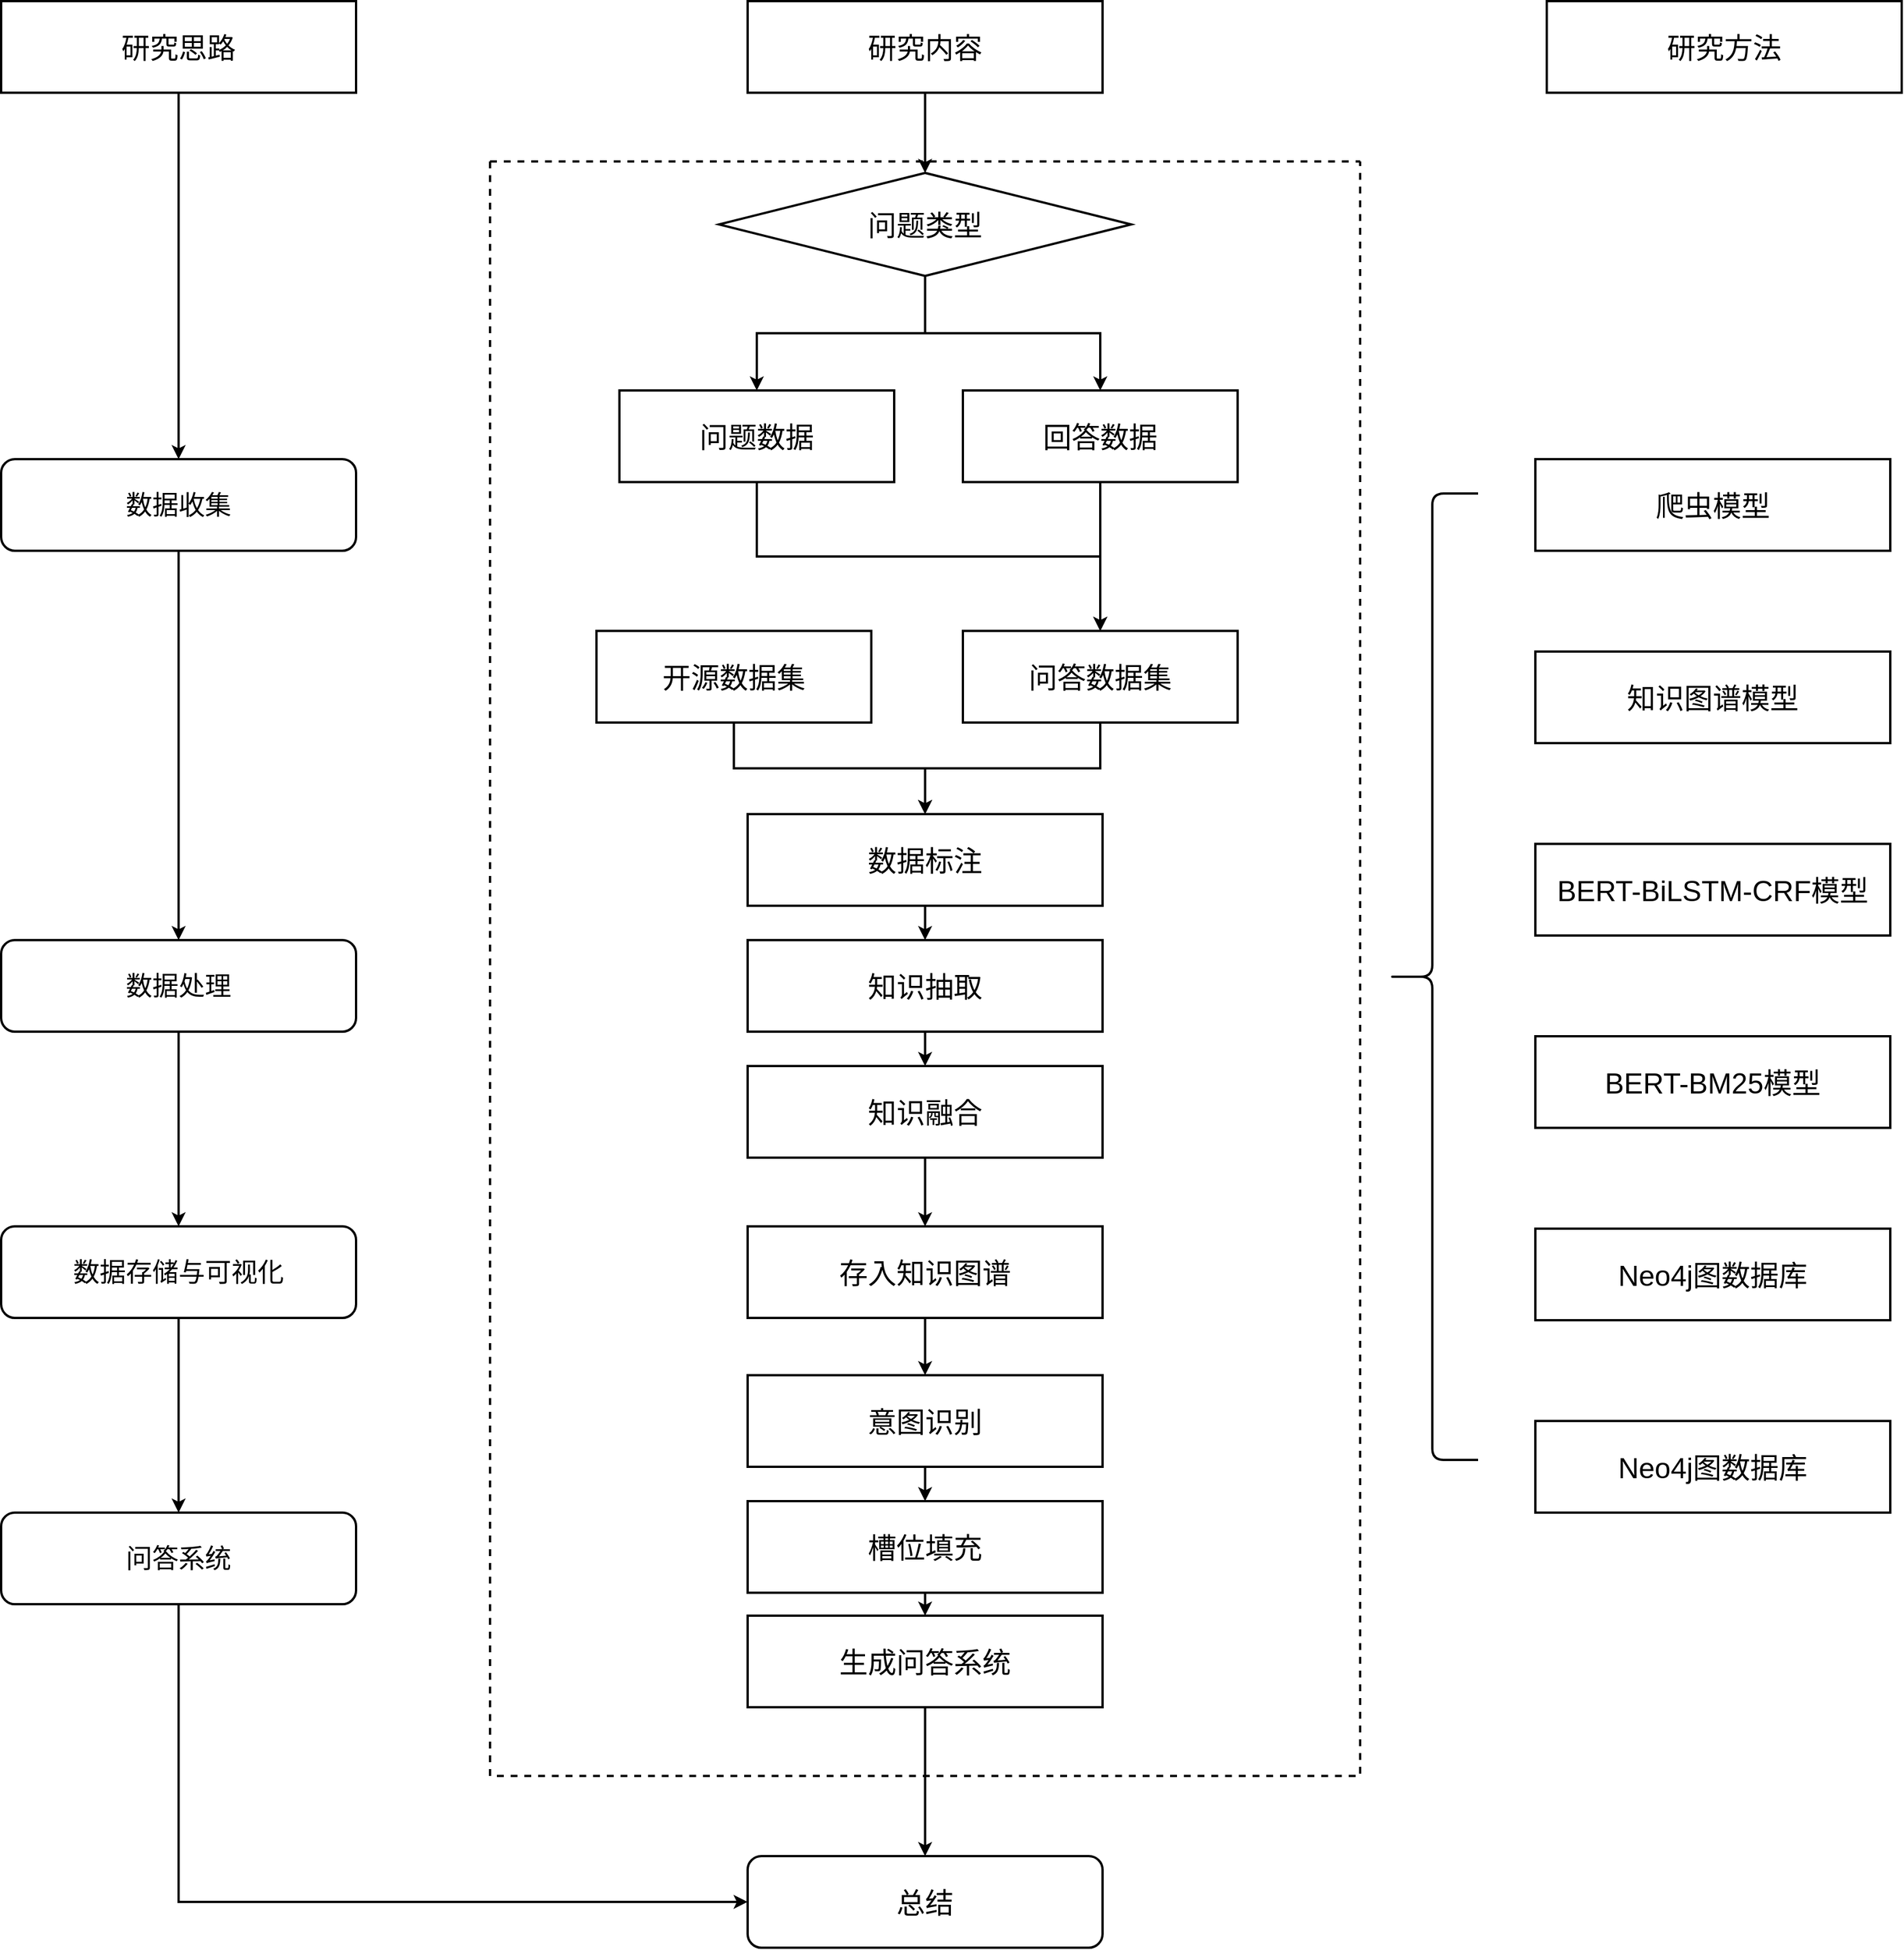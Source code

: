 <mxfile version="21.3.5" type="github">
  <diagram name="第 1 页" id="BkI8JdYgQdZCdrs7bFFf">
    <mxGraphModel dx="4097" dy="2120" grid="1" gridSize="10" guides="1" tooltips="1" connect="1" arrows="1" fold="1" page="1" pageScale="1" pageWidth="2339" pageHeight="3300" math="0" shadow="0">
      <root>
        <mxCell id="0" />
        <mxCell id="1" parent="0" />
        <mxCell id="ffHTg9A-WrRPwyuQ6HW6-67" style="edgeStyle=orthogonalEdgeStyle;rounded=0;orthogonalLoop=1;jettySize=auto;html=1;exitX=0.5;exitY=1;exitDx=0;exitDy=0;strokeWidth=2;" edge="1" parent="1" source="ffHTg9A-WrRPwyuQ6HW6-4" target="ffHTg9A-WrRPwyuQ6HW6-38">
          <mxGeometry relative="1" as="geometry" />
        </mxCell>
        <mxCell id="ffHTg9A-WrRPwyuQ6HW6-4" value="&lt;font style=&quot;font-size: 23px;&quot;&gt;数据收集&lt;/font&gt;" style="rounded=1;whiteSpace=wrap;html=1;strokeWidth=2;" vertex="1" parent="1">
          <mxGeometry x="150" y="480" width="310" height="80" as="geometry" />
        </mxCell>
        <mxCell id="ffHTg9A-WrRPwyuQ6HW6-45" style="edgeStyle=orthogonalEdgeStyle;rounded=0;orthogonalLoop=1;jettySize=auto;html=1;exitX=0.5;exitY=1;exitDx=0;exitDy=0;entryX=0.5;entryY=0;entryDx=0;entryDy=0;strokeWidth=2;" edge="1" parent="1" source="ffHTg9A-WrRPwyuQ6HW6-15" target="ffHTg9A-WrRPwyuQ6HW6-43">
          <mxGeometry relative="1" as="geometry" />
        </mxCell>
        <mxCell id="ffHTg9A-WrRPwyuQ6HW6-46" style="edgeStyle=orthogonalEdgeStyle;rounded=0;orthogonalLoop=1;jettySize=auto;html=1;exitX=0.5;exitY=1;exitDx=0;exitDy=0;entryX=0.5;entryY=0;entryDx=0;entryDy=0;strokeWidth=2;" edge="1" parent="1" source="ffHTg9A-WrRPwyuQ6HW6-15" target="ffHTg9A-WrRPwyuQ6HW6-44">
          <mxGeometry relative="1" as="geometry" />
        </mxCell>
        <mxCell id="ffHTg9A-WrRPwyuQ6HW6-15" value="&lt;font style=&quot;font-size: 25px;&quot;&gt;问题类型&lt;/font&gt;" style="rhombus;whiteSpace=wrap;html=1;strokeWidth=2;" vertex="1" parent="1">
          <mxGeometry x="777" y="230" width="360" height="90" as="geometry" />
        </mxCell>
        <mxCell id="ffHTg9A-WrRPwyuQ6HW6-31" value="&lt;font style=&quot;font-size: 25px;&quot;&gt;BERT-BiLSTM-CRF模型&lt;/font&gt;" style="rounded=0;whiteSpace=wrap;html=1;strokeWidth=2;" vertex="1" parent="1">
          <mxGeometry x="1490" y="816" width="310" height="80" as="geometry" />
        </mxCell>
        <mxCell id="ffHTg9A-WrRPwyuQ6HW6-32" value="&lt;font style=&quot;font-size: 25px;&quot;&gt;知识图谱模型&lt;/font&gt;" style="rounded=0;whiteSpace=wrap;html=1;strokeWidth=2;" vertex="1" parent="1">
          <mxGeometry x="1490" y="648" width="310" height="80" as="geometry" />
        </mxCell>
        <mxCell id="ffHTg9A-WrRPwyuQ6HW6-33" value="&lt;font style=&quot;font-size: 25px;&quot;&gt;BERT-BM25模型&lt;/font&gt;" style="rounded=0;whiteSpace=wrap;html=1;strokeWidth=2;" vertex="1" parent="1">
          <mxGeometry x="1490" y="984" width="310" height="80" as="geometry" />
        </mxCell>
        <mxCell id="ffHTg9A-WrRPwyuQ6HW6-34" value="&lt;font style=&quot;font-size: 25px;&quot;&gt;爬虫模型&lt;/font&gt;" style="rounded=0;whiteSpace=wrap;html=1;strokeWidth=2;" vertex="1" parent="1">
          <mxGeometry x="1490" y="480" width="310" height="80" as="geometry" />
        </mxCell>
        <mxCell id="ffHTg9A-WrRPwyuQ6HW6-35" value="&lt;font style=&quot;font-size: 25px;&quot;&gt;研究方法&lt;/font&gt;" style="rounded=0;whiteSpace=wrap;html=1;strokeWidth=2;" vertex="1" parent="1">
          <mxGeometry x="1500" y="80" width="310" height="80" as="geometry" />
        </mxCell>
        <mxCell id="ffHTg9A-WrRPwyuQ6HW6-42" style="edgeStyle=orthogonalEdgeStyle;rounded=0;orthogonalLoop=1;jettySize=auto;html=1;exitX=0.5;exitY=1;exitDx=0;exitDy=0;entryX=0.5;entryY=0;entryDx=0;entryDy=0;strokeWidth=2;" edge="1" parent="1" source="ffHTg9A-WrRPwyuQ6HW6-36" target="ffHTg9A-WrRPwyuQ6HW6-15">
          <mxGeometry relative="1" as="geometry" />
        </mxCell>
        <mxCell id="ffHTg9A-WrRPwyuQ6HW6-36" value="&lt;font style=&quot;font-size: 25px;&quot;&gt;研究内容&lt;/font&gt;" style="rounded=0;whiteSpace=wrap;html=1;strokeWidth=2;" vertex="1" parent="1">
          <mxGeometry x="802" y="80" width="310" height="80" as="geometry" />
        </mxCell>
        <mxCell id="ffHTg9A-WrRPwyuQ6HW6-66" style="edgeStyle=orthogonalEdgeStyle;rounded=0;orthogonalLoop=1;jettySize=auto;html=1;exitX=0.5;exitY=1;exitDx=0;exitDy=0;entryX=0.5;entryY=0;entryDx=0;entryDy=0;strokeWidth=2;" edge="1" parent="1" source="ffHTg9A-WrRPwyuQ6HW6-37" target="ffHTg9A-WrRPwyuQ6HW6-4">
          <mxGeometry relative="1" as="geometry" />
        </mxCell>
        <mxCell id="ffHTg9A-WrRPwyuQ6HW6-37" value="&lt;font style=&quot;font-size: 25px;&quot;&gt;研究思路&lt;/font&gt;" style="rounded=0;whiteSpace=wrap;html=1;strokeWidth=2;" vertex="1" parent="1">
          <mxGeometry x="150" y="80" width="310" height="80" as="geometry" />
        </mxCell>
        <mxCell id="ffHTg9A-WrRPwyuQ6HW6-68" style="edgeStyle=orthogonalEdgeStyle;rounded=0;orthogonalLoop=1;jettySize=auto;html=1;exitX=0.5;exitY=1;exitDx=0;exitDy=0;strokeWidth=2;" edge="1" parent="1" source="ffHTg9A-WrRPwyuQ6HW6-38" target="ffHTg9A-WrRPwyuQ6HW6-39">
          <mxGeometry relative="1" as="geometry" />
        </mxCell>
        <mxCell id="ffHTg9A-WrRPwyuQ6HW6-38" value="&lt;font style=&quot;font-size: 23px;&quot;&gt;数据处理&lt;/font&gt;" style="rounded=1;whiteSpace=wrap;html=1;strokeWidth=2;" vertex="1" parent="1">
          <mxGeometry x="150" y="900" width="310" height="80" as="geometry" />
        </mxCell>
        <mxCell id="ffHTg9A-WrRPwyuQ6HW6-69" style="edgeStyle=orthogonalEdgeStyle;rounded=0;orthogonalLoop=1;jettySize=auto;html=1;exitX=0.5;exitY=1;exitDx=0;exitDy=0;entryX=0.5;entryY=0;entryDx=0;entryDy=0;strokeWidth=2;" edge="1" parent="1" source="ffHTg9A-WrRPwyuQ6HW6-39" target="ffHTg9A-WrRPwyuQ6HW6-41">
          <mxGeometry relative="1" as="geometry" />
        </mxCell>
        <mxCell id="ffHTg9A-WrRPwyuQ6HW6-39" value="&lt;font style=&quot;font-size: 23px;&quot;&gt;数据存储与可视化&lt;/font&gt;" style="rounded=1;whiteSpace=wrap;html=1;strokeWidth=2;" vertex="1" parent="1">
          <mxGeometry x="150" y="1150" width="310" height="80" as="geometry" />
        </mxCell>
        <mxCell id="ffHTg9A-WrRPwyuQ6HW6-74" style="edgeStyle=orthogonalEdgeStyle;rounded=0;orthogonalLoop=1;jettySize=auto;html=1;exitX=0.5;exitY=1;exitDx=0;exitDy=0;entryX=0;entryY=0.5;entryDx=0;entryDy=0;strokeWidth=2;" edge="1" parent="1" source="ffHTg9A-WrRPwyuQ6HW6-41" target="ffHTg9A-WrRPwyuQ6HW6-60">
          <mxGeometry relative="1" as="geometry" />
        </mxCell>
        <mxCell id="ffHTg9A-WrRPwyuQ6HW6-41" value="&lt;font style=&quot;font-size: 23px;&quot;&gt;问答系统&lt;/font&gt;" style="rounded=1;whiteSpace=wrap;html=1;strokeWidth=2;" vertex="1" parent="1">
          <mxGeometry x="150" y="1400" width="310" height="80" as="geometry" />
        </mxCell>
        <mxCell id="ffHTg9A-WrRPwyuQ6HW6-49" style="edgeStyle=orthogonalEdgeStyle;rounded=0;orthogonalLoop=1;jettySize=auto;html=1;exitX=0.5;exitY=1;exitDx=0;exitDy=0;entryX=0.5;entryY=0;entryDx=0;entryDy=0;strokeWidth=2;" edge="1" parent="1" source="ffHTg9A-WrRPwyuQ6HW6-43" target="ffHTg9A-WrRPwyuQ6HW6-48">
          <mxGeometry relative="1" as="geometry" />
        </mxCell>
        <mxCell id="ffHTg9A-WrRPwyuQ6HW6-43" value="&lt;font style=&quot;font-size: 25px;&quot;&gt;问题数据&lt;/font&gt;" style="rounded=0;whiteSpace=wrap;html=1;strokeWidth=2;" vertex="1" parent="1">
          <mxGeometry x="690" y="420" width="240" height="80" as="geometry" />
        </mxCell>
        <mxCell id="ffHTg9A-WrRPwyuQ6HW6-51" style="edgeStyle=orthogonalEdgeStyle;rounded=0;orthogonalLoop=1;jettySize=auto;html=1;exitX=0.5;exitY=1;exitDx=0;exitDy=0;entryX=0.5;entryY=0;entryDx=0;entryDy=0;strokeWidth=2;" edge="1" parent="1" source="ffHTg9A-WrRPwyuQ6HW6-44" target="ffHTg9A-WrRPwyuQ6HW6-48">
          <mxGeometry relative="1" as="geometry" />
        </mxCell>
        <mxCell id="ffHTg9A-WrRPwyuQ6HW6-44" value="&lt;span style=&quot;font-size: 25px;&quot;&gt;回答数据&lt;/span&gt;" style="rounded=0;whiteSpace=wrap;html=1;strokeWidth=2;" vertex="1" parent="1">
          <mxGeometry x="990" y="420" width="240" height="80" as="geometry" />
        </mxCell>
        <mxCell id="ffHTg9A-WrRPwyuQ6HW6-76" style="edgeStyle=orthogonalEdgeStyle;rounded=0;orthogonalLoop=1;jettySize=auto;html=1;exitX=0.5;exitY=1;exitDx=0;exitDy=0;entryX=0.5;entryY=0;entryDx=0;entryDy=0;strokeWidth=2;" edge="1" parent="1" source="ffHTg9A-WrRPwyuQ6HW6-48" target="ffHTg9A-WrRPwyuQ6HW6-55">
          <mxGeometry relative="1" as="geometry" />
        </mxCell>
        <mxCell id="ffHTg9A-WrRPwyuQ6HW6-48" value="&lt;font style=&quot;font-size: 25px;&quot;&gt;问答数据集&lt;/font&gt;" style="rounded=0;whiteSpace=wrap;html=1;strokeWidth=2;" vertex="1" parent="1">
          <mxGeometry x="990" y="630" width="240" height="80" as="geometry" />
        </mxCell>
        <mxCell id="ffHTg9A-WrRPwyuQ6HW6-75" style="edgeStyle=orthogonalEdgeStyle;rounded=0;orthogonalLoop=1;jettySize=auto;html=1;exitX=0.5;exitY=1;exitDx=0;exitDy=0;entryX=0.5;entryY=0;entryDx=0;entryDy=0;strokeWidth=2;" edge="1" parent="1" source="ffHTg9A-WrRPwyuQ6HW6-53" target="ffHTg9A-WrRPwyuQ6HW6-55">
          <mxGeometry relative="1" as="geometry" />
        </mxCell>
        <mxCell id="ffHTg9A-WrRPwyuQ6HW6-53" value="&lt;font style=&quot;font-size: 25px;&quot;&gt;开源数据集&lt;/font&gt;" style="rounded=0;whiteSpace=wrap;html=1;strokeWidth=2;" vertex="1" parent="1">
          <mxGeometry x="670" y="630" width="240" height="80" as="geometry" />
        </mxCell>
        <mxCell id="ffHTg9A-WrRPwyuQ6HW6-77" style="edgeStyle=orthogonalEdgeStyle;rounded=0;orthogonalLoop=1;jettySize=auto;html=1;exitX=0.5;exitY=1;exitDx=0;exitDy=0;entryX=0.5;entryY=0;entryDx=0;entryDy=0;strokeWidth=2;" edge="1" parent="1" source="ffHTg9A-WrRPwyuQ6HW6-55" target="ffHTg9A-WrRPwyuQ6HW6-56">
          <mxGeometry relative="1" as="geometry" />
        </mxCell>
        <mxCell id="ffHTg9A-WrRPwyuQ6HW6-55" value="&lt;font style=&quot;font-size: 25px;&quot;&gt;数据标注&lt;/font&gt;" style="rounded=0;whiteSpace=wrap;html=1;strokeWidth=2;" vertex="1" parent="1">
          <mxGeometry x="802" y="790" width="310" height="80" as="geometry" />
        </mxCell>
        <mxCell id="ffHTg9A-WrRPwyuQ6HW6-78" style="edgeStyle=orthogonalEdgeStyle;rounded=0;orthogonalLoop=1;jettySize=auto;html=1;exitX=0.5;exitY=1;exitDx=0;exitDy=0;entryX=0.5;entryY=0;entryDx=0;entryDy=0;strokeWidth=2;" edge="1" parent="1" source="ffHTg9A-WrRPwyuQ6HW6-56" target="ffHTg9A-WrRPwyuQ6HW6-57">
          <mxGeometry relative="1" as="geometry" />
        </mxCell>
        <mxCell id="ffHTg9A-WrRPwyuQ6HW6-56" value="&lt;span style=&quot;font-size: 25px;&quot;&gt;知识抽取&lt;/span&gt;" style="rounded=0;whiteSpace=wrap;html=1;strokeWidth=2;" vertex="1" parent="1">
          <mxGeometry x="802" y="900" width="310" height="80" as="geometry" />
        </mxCell>
        <mxCell id="ffHTg9A-WrRPwyuQ6HW6-79" style="edgeStyle=orthogonalEdgeStyle;rounded=0;orthogonalLoop=1;jettySize=auto;html=1;exitX=0.5;exitY=1;exitDx=0;exitDy=0;entryX=0.5;entryY=0;entryDx=0;entryDy=0;strokeWidth=2;" edge="1" parent="1" source="ffHTg9A-WrRPwyuQ6HW6-57" target="ffHTg9A-WrRPwyuQ6HW6-59">
          <mxGeometry relative="1" as="geometry" />
        </mxCell>
        <mxCell id="ffHTg9A-WrRPwyuQ6HW6-57" value="&lt;span style=&quot;font-size: 25px;&quot;&gt;知识融合&lt;/span&gt;" style="rounded=0;whiteSpace=wrap;html=1;strokeWidth=2;" vertex="1" parent="1">
          <mxGeometry x="802" y="1010" width="310" height="80" as="geometry" />
        </mxCell>
        <mxCell id="ffHTg9A-WrRPwyuQ6HW6-83" style="edgeStyle=orthogonalEdgeStyle;rounded=0;orthogonalLoop=1;jettySize=auto;html=1;exitX=0.5;exitY=1;exitDx=0;exitDy=0;entryX=0.5;entryY=0;entryDx=0;entryDy=0;strokeWidth=2;" edge="1" parent="1" source="ffHTg9A-WrRPwyuQ6HW6-59" target="ffHTg9A-WrRPwyuQ6HW6-80">
          <mxGeometry relative="1" as="geometry" />
        </mxCell>
        <mxCell id="ffHTg9A-WrRPwyuQ6HW6-59" value="&lt;span style=&quot;font-size: 25px;&quot;&gt;存入知识图谱&lt;/span&gt;" style="rounded=0;whiteSpace=wrap;html=1;strokeWidth=2;" vertex="1" parent="1">
          <mxGeometry x="802" y="1150" width="310" height="80" as="geometry" />
        </mxCell>
        <mxCell id="ffHTg9A-WrRPwyuQ6HW6-60" value="&lt;span style=&quot;font-size: 25px;&quot;&gt;总结&lt;/span&gt;" style="rounded=1;whiteSpace=wrap;html=1;strokeWidth=2;" vertex="1" parent="1">
          <mxGeometry x="802" y="1700" width="310" height="80" as="geometry" />
        </mxCell>
        <mxCell id="ffHTg9A-WrRPwyuQ6HW6-62" value="&lt;font style=&quot;font-size: 25px;&quot;&gt;Neo4j图数据库&lt;/font&gt;" style="rounded=0;whiteSpace=wrap;html=1;strokeWidth=2;" vertex="1" parent="1">
          <mxGeometry x="1490" y="1152" width="310" height="80" as="geometry" />
        </mxCell>
        <mxCell id="ffHTg9A-WrRPwyuQ6HW6-63" value="&lt;font style=&quot;font-size: 25px;&quot;&gt;Neo4j图数据库&lt;/font&gt;" style="rounded=0;whiteSpace=wrap;html=1;strokeWidth=2;" vertex="1" parent="1">
          <mxGeometry x="1490" y="1320" width="310" height="80" as="geometry" />
        </mxCell>
        <mxCell id="ffHTg9A-WrRPwyuQ6HW6-65" value="" style="swimlane;startSize=0;dashed=1;strokeWidth=2;" vertex="1" parent="1">
          <mxGeometry x="577" y="220" width="760" height="1410" as="geometry" />
        </mxCell>
        <mxCell id="ffHTg9A-WrRPwyuQ6HW6-84" style="edgeStyle=orthogonalEdgeStyle;rounded=0;orthogonalLoop=1;jettySize=auto;html=1;exitX=0.5;exitY=1;exitDx=0;exitDy=0;entryX=0.5;entryY=0;entryDx=0;entryDy=0;strokeWidth=2;" edge="1" parent="ffHTg9A-WrRPwyuQ6HW6-65" source="ffHTg9A-WrRPwyuQ6HW6-80" target="ffHTg9A-WrRPwyuQ6HW6-81">
          <mxGeometry relative="1" as="geometry" />
        </mxCell>
        <mxCell id="ffHTg9A-WrRPwyuQ6HW6-80" value="&lt;span style=&quot;font-size: 25px;&quot;&gt;意图识别&lt;/span&gt;" style="rounded=0;whiteSpace=wrap;html=1;strokeWidth=2;" vertex="1" parent="ffHTg9A-WrRPwyuQ6HW6-65">
          <mxGeometry x="225" y="1060" width="310" height="80" as="geometry" />
        </mxCell>
        <mxCell id="ffHTg9A-WrRPwyuQ6HW6-85" style="edgeStyle=orthogonalEdgeStyle;rounded=0;orthogonalLoop=1;jettySize=auto;html=1;exitX=0.5;exitY=1;exitDx=0;exitDy=0;entryX=0.5;entryY=0;entryDx=0;entryDy=0;strokeWidth=2;" edge="1" parent="ffHTg9A-WrRPwyuQ6HW6-65" source="ffHTg9A-WrRPwyuQ6HW6-81" target="ffHTg9A-WrRPwyuQ6HW6-82">
          <mxGeometry relative="1" as="geometry" />
        </mxCell>
        <mxCell id="ffHTg9A-WrRPwyuQ6HW6-81" value="&lt;span style=&quot;font-size: 25px;&quot;&gt;槽位填充&lt;/span&gt;" style="rounded=0;whiteSpace=wrap;html=1;strokeWidth=2;" vertex="1" parent="ffHTg9A-WrRPwyuQ6HW6-65">
          <mxGeometry x="225" y="1170" width="310" height="80" as="geometry" />
        </mxCell>
        <mxCell id="ffHTg9A-WrRPwyuQ6HW6-82" value="&lt;span style=&quot;font-size: 25px;&quot;&gt;生成问答系统&lt;/span&gt;" style="rounded=0;whiteSpace=wrap;html=1;strokeWidth=2;" vertex="1" parent="ffHTg9A-WrRPwyuQ6HW6-65">
          <mxGeometry x="225" y="1270" width="310" height="80" as="geometry" />
        </mxCell>
        <mxCell id="ffHTg9A-WrRPwyuQ6HW6-72" value="" style="shape=curlyBracket;whiteSpace=wrap;html=1;rounded=1;labelPosition=left;verticalLabelPosition=middle;align=right;verticalAlign=middle;strokeWidth=2;" vertex="1" parent="1">
          <mxGeometry x="1360" y="510" width="80" height="844" as="geometry" />
        </mxCell>
        <mxCell id="ffHTg9A-WrRPwyuQ6HW6-86" style="edgeStyle=orthogonalEdgeStyle;rounded=0;orthogonalLoop=1;jettySize=auto;html=1;exitX=0.5;exitY=1;exitDx=0;exitDy=0;strokeWidth=2;" edge="1" parent="1" source="ffHTg9A-WrRPwyuQ6HW6-82" target="ffHTg9A-WrRPwyuQ6HW6-60">
          <mxGeometry relative="1" as="geometry" />
        </mxCell>
      </root>
    </mxGraphModel>
  </diagram>
</mxfile>
